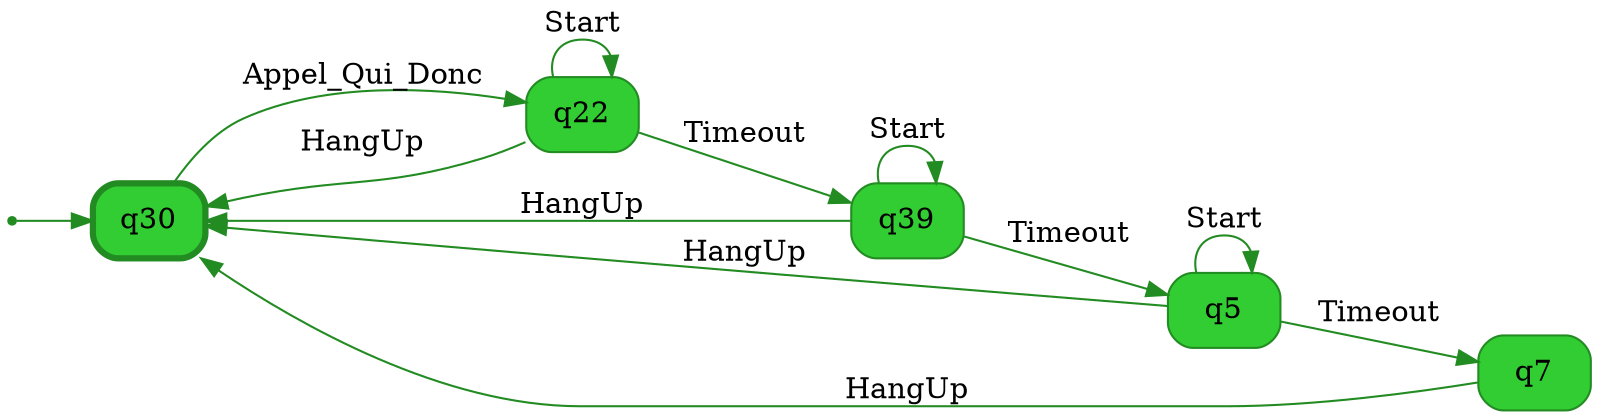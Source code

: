 digraph g {

	rankdir="LR"

	__invisible__[shape="point", color="forestgreen"]
	q30[label="q30", shape="box", style="rounded, filled", color="forestgreen", fillcolor="limegreen", penwidth=3] // Initial
	q22[label="q22", shape="box", style="rounded, filled", color="forestgreen", fillcolor="limegreen"]
	q39[label="q39", shape="box", style="rounded, filled", color="forestgreen", fillcolor="limegreen"]
	q5[label="q5", shape="box", style="rounded, filled", color="forestgreen", fillcolor="limegreen"]
	q7[label="q7", shape="box", style="rounded, filled", color="forestgreen", fillcolor="limegreen"]

	__invisible__ -> q30[color="forestgreen"]
	q30 -> q22[label="Appel_Qui_Donc", color="forestgreen"]
	q22 -> q22[label="Start", color="forestgreen"]
	q22 -> q30[label="HangUp", color="forestgreen"]
	q22 -> q39[label="Timeout", color="forestgreen"]
	q39 -> q39[label="Start", color="forestgreen"]
	q39 -> q5[label="Timeout", color="forestgreen"]
	q5 -> q5[label="Start", color="forestgreen"]
	q5 -> q7[label="Timeout", color="forestgreen"]
	q7 -> q30[label="HangUp", color="forestgreen"]
	q5 -> q30[label="HangUp", color="forestgreen"]
	q39 -> q30[label="HangUp", color="forestgreen"]

}
